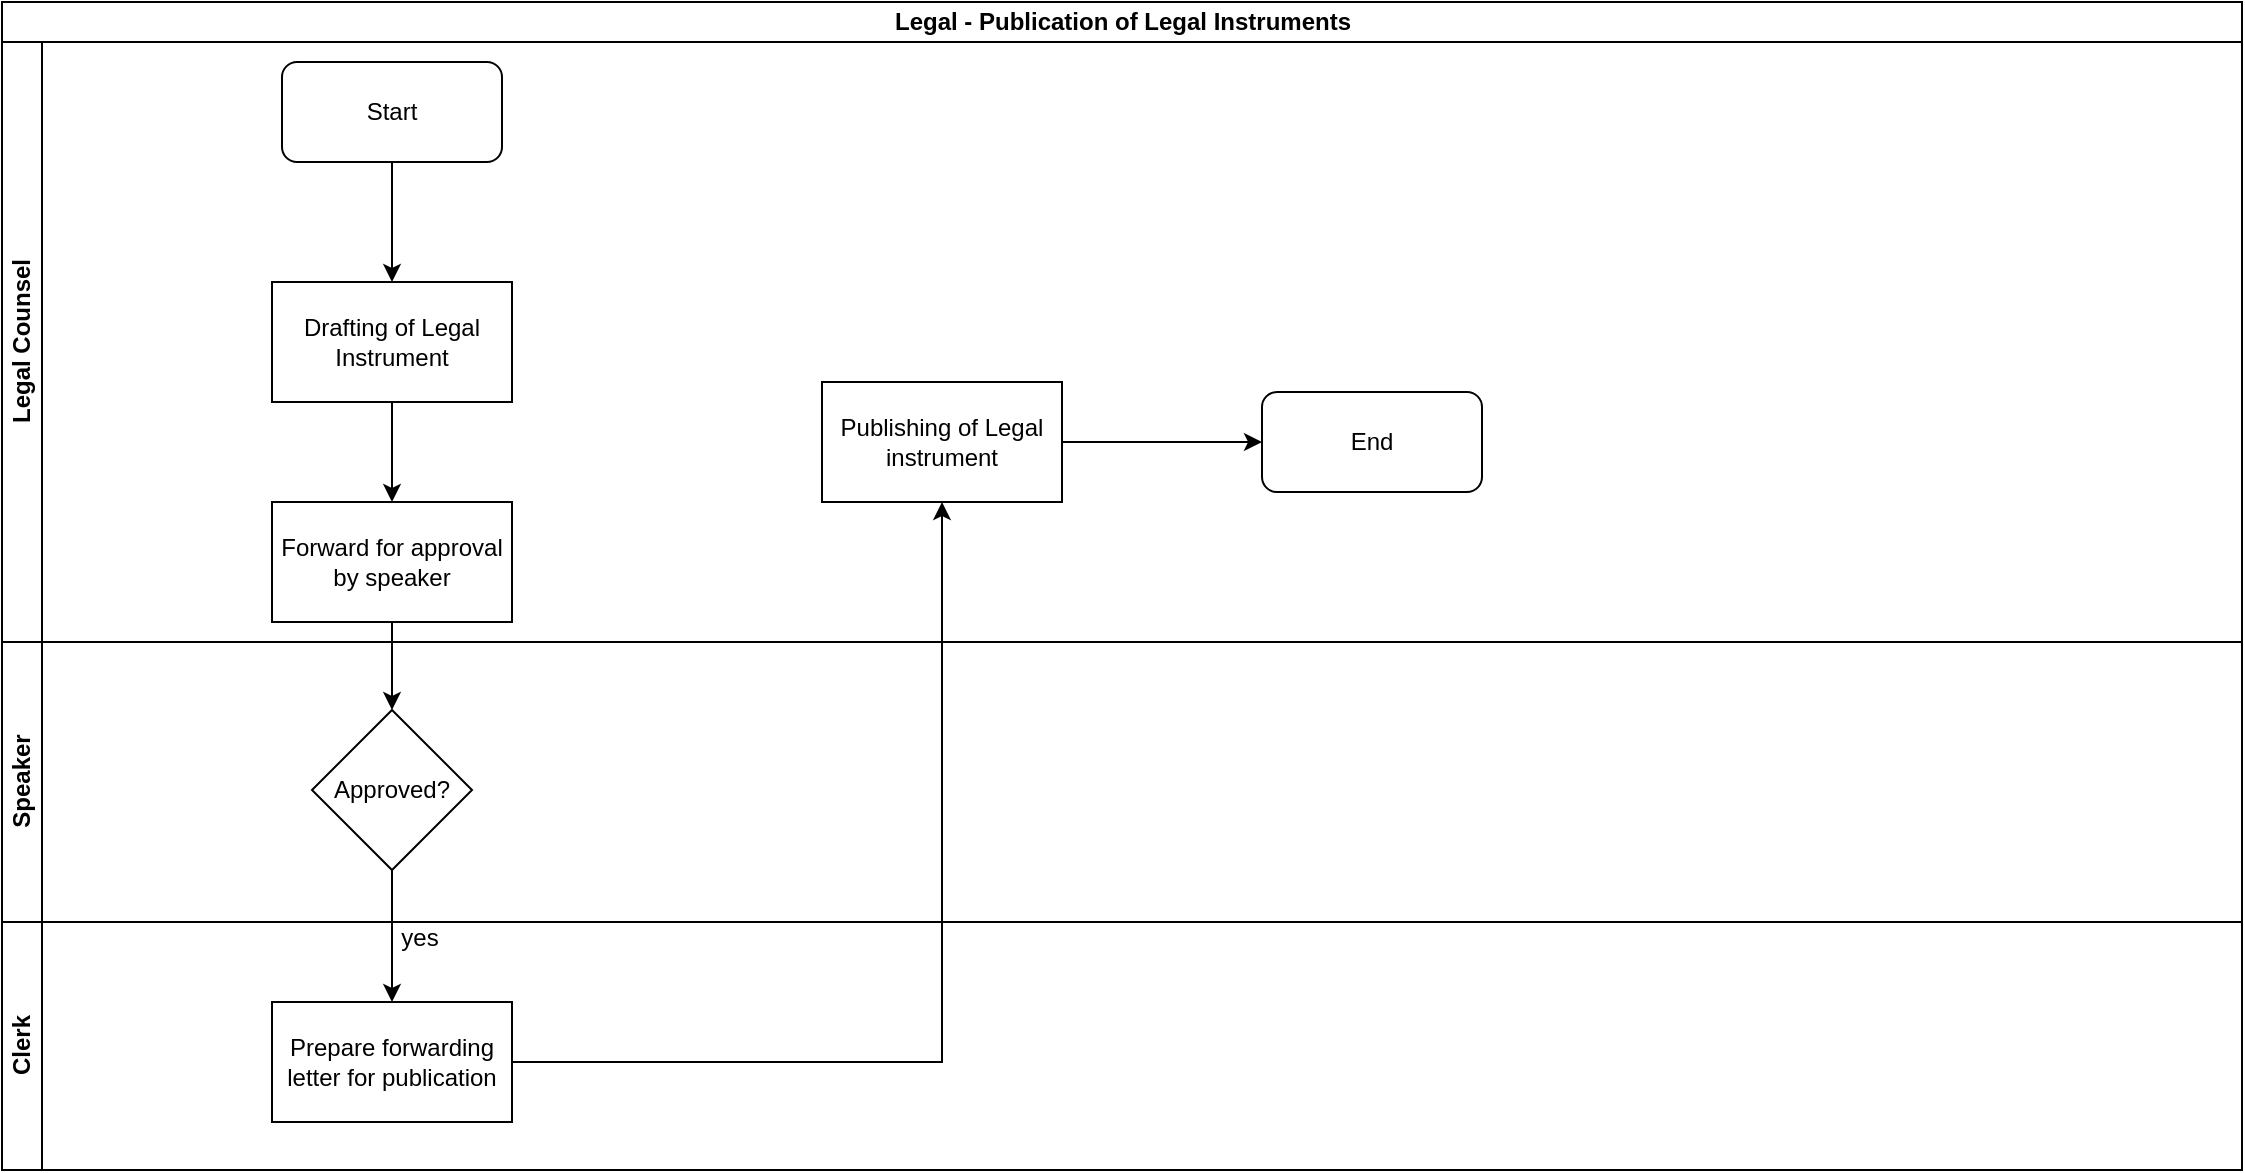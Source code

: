 <mxfile version="13.7.7" type="github">
  <diagram id="r4xRLytx7JsxAG-ZLAZY" name="Page-1">
    <mxGraphModel dx="910" dy="487" grid="1" gridSize="10" guides="1" tooltips="1" connect="1" arrows="1" fold="1" page="1" pageScale="1" pageWidth="1169" pageHeight="827" math="0" shadow="0">
      <root>
        <mxCell id="0" />
        <mxCell id="1" parent="0" />
        <mxCell id="RtpuuPPVlCpkko8KKNfp-1" value="Legal - Publication of Legal Instruments" style="swimlane;html=1;childLayout=stackLayout;resizeParent=1;resizeParentMax=0;horizontal=1;startSize=20;horizontalStack=0;" vertex="1" parent="1">
          <mxGeometry x="30" y="20" width="1120" height="584" as="geometry" />
        </mxCell>
        <mxCell id="RtpuuPPVlCpkko8KKNfp-2" value="Legal Counsel" style="swimlane;html=1;startSize=20;horizontal=0;" vertex="1" parent="RtpuuPPVlCpkko8KKNfp-1">
          <mxGeometry y="20" width="1120" height="300" as="geometry" />
        </mxCell>
        <mxCell id="RtpuuPPVlCpkko8KKNfp-5" value="Start" style="rounded=1;whiteSpace=wrap;html=1;" vertex="1" parent="RtpuuPPVlCpkko8KKNfp-2">
          <mxGeometry x="140" y="10" width="110" height="50" as="geometry" />
        </mxCell>
        <mxCell id="RtpuuPPVlCpkko8KKNfp-7" value="" style="edgeStyle=orthogonalEdgeStyle;rounded=0;orthogonalLoop=1;jettySize=auto;html=1;entryX=0.5;entryY=0;entryDx=0;entryDy=0;" edge="1" parent="RtpuuPPVlCpkko8KKNfp-2" source="RtpuuPPVlCpkko8KKNfp-5" target="RtpuuPPVlCpkko8KKNfp-8">
          <mxGeometry relative="1" as="geometry">
            <mxPoint x="195" y="132" as="targetPoint" />
          </mxGeometry>
        </mxCell>
        <mxCell id="RtpuuPPVlCpkko8KKNfp-8" value="Drafting of Legal Instrument" style="rounded=0;whiteSpace=wrap;html=1;" vertex="1" parent="RtpuuPPVlCpkko8KKNfp-2">
          <mxGeometry x="135" y="120" width="120" height="60" as="geometry" />
        </mxCell>
        <mxCell id="RtpuuPPVlCpkko8KKNfp-10" value="" style="edgeStyle=orthogonalEdgeStyle;rounded=0;orthogonalLoop=1;jettySize=auto;html=1;" edge="1" parent="RtpuuPPVlCpkko8KKNfp-2" source="RtpuuPPVlCpkko8KKNfp-8" target="RtpuuPPVlCpkko8KKNfp-9">
          <mxGeometry relative="1" as="geometry" />
        </mxCell>
        <mxCell id="RtpuuPPVlCpkko8KKNfp-18" value="Publishing of Legal instrument" style="whiteSpace=wrap;html=1;rounded=0;" vertex="1" parent="RtpuuPPVlCpkko8KKNfp-2">
          <mxGeometry x="410" y="170" width="120" height="60" as="geometry" />
        </mxCell>
        <mxCell id="RtpuuPPVlCpkko8KKNfp-22" value="End" style="rounded=1;whiteSpace=wrap;html=1;" vertex="1" parent="RtpuuPPVlCpkko8KKNfp-2">
          <mxGeometry x="630" y="175" width="110" height="50" as="geometry" />
        </mxCell>
        <mxCell id="RtpuuPPVlCpkko8KKNfp-9" value="Forward for approval by speaker" style="whiteSpace=wrap;html=1;rounded=0;" vertex="1" parent="RtpuuPPVlCpkko8KKNfp-2">
          <mxGeometry x="135" y="230" width="120" height="60" as="geometry" />
        </mxCell>
        <mxCell id="RtpuuPPVlCpkko8KKNfp-21" value="" style="edgeStyle=orthogonalEdgeStyle;rounded=0;orthogonalLoop=1;jettySize=auto;html=1;entryX=0;entryY=0.5;entryDx=0;entryDy=0;" edge="1" parent="RtpuuPPVlCpkko8KKNfp-2" source="RtpuuPPVlCpkko8KKNfp-18" target="RtpuuPPVlCpkko8KKNfp-22">
          <mxGeometry relative="1" as="geometry">
            <mxPoint x="630" y="200" as="targetPoint" />
          </mxGeometry>
        </mxCell>
        <mxCell id="RtpuuPPVlCpkko8KKNfp-3" value="Speaker" style="swimlane;html=1;startSize=20;horizontal=0;" vertex="1" parent="RtpuuPPVlCpkko8KKNfp-1">
          <mxGeometry y="320" width="1120" height="140" as="geometry" />
        </mxCell>
        <mxCell id="RtpuuPPVlCpkko8KKNfp-11" value="Approved?" style="rhombus;whiteSpace=wrap;html=1;rounded=0;" vertex="1" parent="RtpuuPPVlCpkko8KKNfp-3">
          <mxGeometry x="155" y="34" width="80" height="80" as="geometry" />
        </mxCell>
        <mxCell id="RtpuuPPVlCpkko8KKNfp-17" value="yes" style="text;html=1;strokeColor=none;fillColor=none;align=center;verticalAlign=middle;whiteSpace=wrap;rounded=0;" vertex="1" parent="RtpuuPPVlCpkko8KKNfp-3">
          <mxGeometry x="189" y="138" width="40" height="20" as="geometry" />
        </mxCell>
        <mxCell id="RtpuuPPVlCpkko8KKNfp-4" value="Clerk" style="swimlane;html=1;startSize=20;horizontal=0;" vertex="1" parent="RtpuuPPVlCpkko8KKNfp-1">
          <mxGeometry y="460" width="1120" height="124" as="geometry" />
        </mxCell>
        <mxCell id="RtpuuPPVlCpkko8KKNfp-13" value="Prepare forwarding letter for publication" style="whiteSpace=wrap;html=1;rounded=0;" vertex="1" parent="RtpuuPPVlCpkko8KKNfp-4">
          <mxGeometry x="135" y="40" width="120" height="60" as="geometry" />
        </mxCell>
        <mxCell id="RtpuuPPVlCpkko8KKNfp-12" value="" style="edgeStyle=orthogonalEdgeStyle;rounded=0;orthogonalLoop=1;jettySize=auto;html=1;" edge="1" parent="RtpuuPPVlCpkko8KKNfp-1" source="RtpuuPPVlCpkko8KKNfp-9" target="RtpuuPPVlCpkko8KKNfp-11">
          <mxGeometry relative="1" as="geometry" />
        </mxCell>
        <mxCell id="RtpuuPPVlCpkko8KKNfp-14" value="" style="edgeStyle=orthogonalEdgeStyle;rounded=0;orthogonalLoop=1;jettySize=auto;html=1;" edge="1" parent="RtpuuPPVlCpkko8KKNfp-1" source="RtpuuPPVlCpkko8KKNfp-11" target="RtpuuPPVlCpkko8KKNfp-13">
          <mxGeometry relative="1" as="geometry" />
        </mxCell>
        <mxCell id="RtpuuPPVlCpkko8KKNfp-19" value="" style="edgeStyle=orthogonalEdgeStyle;rounded=0;orthogonalLoop=1;jettySize=auto;html=1;" edge="1" parent="RtpuuPPVlCpkko8KKNfp-1" source="RtpuuPPVlCpkko8KKNfp-13" target="RtpuuPPVlCpkko8KKNfp-18">
          <mxGeometry relative="1" as="geometry" />
        </mxCell>
      </root>
    </mxGraphModel>
  </diagram>
</mxfile>
